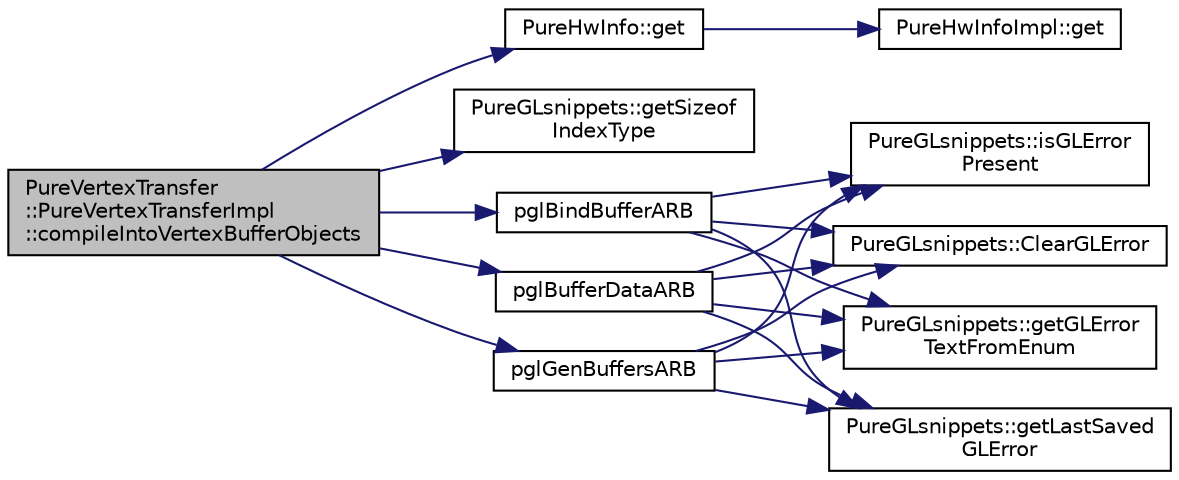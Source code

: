 digraph "PureVertexTransfer::PureVertexTransferImpl::compileIntoVertexBufferObjects"
{
 // LATEX_PDF_SIZE
  edge [fontname="Helvetica",fontsize="10",labelfontname="Helvetica",labelfontsize="10"];
  node [fontname="Helvetica",fontsize="10",shape=record];
  rankdir="LR";
  Node1 [label="PureVertexTransfer\l::PureVertexTransferImpl\l::compileIntoVertexBufferObjects",height=0.2,width=0.4,color="black", fillcolor="grey75", style="filled", fontcolor="black",tooltip="Compiles geometry into VBOs."];
  Node1 -> Node2 [color="midnightblue",fontsize="10",style="solid",fontname="Helvetica"];
  Node2 [label="PureHwInfo::get",height=0.2,width=0.4,color="black", fillcolor="white", style="filled",URL="$class_pure_hw_info.html#a5d801d548489e9f6c9a3485b8979af3f",tooltip="Gets the singleton instance."];
  Node2 -> Node3 [color="midnightblue",fontsize="10",style="solid",fontname="Helvetica"];
  Node3 [label="PureHwInfoImpl::get",height=0.2,width=0.4,color="black", fillcolor="white", style="filled",URL="$class_pure_hw_info_impl.html#a54faedd6ce3a5750139d457f4a8a22f2",tooltip="Gets the singleton instance."];
  Node1 -> Node4 [color="midnightblue",fontsize="10",style="solid",fontname="Helvetica"];
  Node4 [label="PureGLsnippets::getSizeof\lIndexType",height=0.2,width=0.4,color="black", fillcolor="white", style="filled",URL="$class_pure_g_lsnippets.html#a31230932d123f7cd4816e34c2062ead7",tooltip="Returns the size in Bytes of the given OpenGL index type."];
  Node1 -> Node5 [color="midnightblue",fontsize="10",style="solid",fontname="Helvetica"];
  Node5 [label="pglBindBufferARB",height=0.2,width=0.4,color="black", fillcolor="white", style="filled",URL="$_pure_g_lsafe_funcs_8cpp.html#ad591dc41097d14bf14d4645d353b1dd8",tooltip=" "];
  Node5 -> Node6 [color="midnightblue",fontsize="10",style="solid",fontname="Helvetica"];
  Node6 [label="PureGLsnippets::ClearGLError",height=0.2,width=0.4,color="black", fillcolor="white", style="filled",URL="$class_pure_g_lsnippets.html#a861a8137e889cc2e6dd0b81eee84a6c3",tooltip="Clears GL error state."];
  Node5 -> Node7 [color="midnightblue",fontsize="10",style="solid",fontname="Helvetica"];
  Node7 [label="PureGLsnippets::getGLError\lTextFromEnum",height=0.2,width=0.4,color="black", fillcolor="white", style="filled",URL="$class_pure_g_lsnippets.html#ac9c5e3570d082ea2c1f51b185e238641",tooltip="Gets the string representation of the given GL error."];
  Node5 -> Node8 [color="midnightblue",fontsize="10",style="solid",fontname="Helvetica"];
  Node8 [label="PureGLsnippets::getLastSaved\lGLError",height=0.2,width=0.4,color="black", fillcolor="white", style="filled",URL="$class_pure_g_lsnippets.html#a65daf410252a99c8a322fea26bd4caf1",tooltip="Gets the last saved GL error."];
  Node5 -> Node9 [color="midnightblue",fontsize="10",style="solid",fontname="Helvetica"];
  Node9 [label="PureGLsnippets::isGLError\lPresent",height=0.2,width=0.4,color="black", fillcolor="white", style="filled",URL="$class_pure_g_lsnippets.html#a9901675747b09835eb82ddbad3a91fa5",tooltip="Gets whether there is an error in OpenGL or not."];
  Node1 -> Node10 [color="midnightblue",fontsize="10",style="solid",fontname="Helvetica"];
  Node10 [label="pglBufferDataARB",height=0.2,width=0.4,color="black", fillcolor="white", style="filled",URL="$_pure_g_lsafe_funcs_8cpp.html#a94d4b13d96d837e53d8b8d02d2e3c05e",tooltip=" "];
  Node10 -> Node6 [color="midnightblue",fontsize="10",style="solid",fontname="Helvetica"];
  Node10 -> Node7 [color="midnightblue",fontsize="10",style="solid",fontname="Helvetica"];
  Node10 -> Node8 [color="midnightblue",fontsize="10",style="solid",fontname="Helvetica"];
  Node10 -> Node9 [color="midnightblue",fontsize="10",style="solid",fontname="Helvetica"];
  Node1 -> Node11 [color="midnightblue",fontsize="10",style="solid",fontname="Helvetica"];
  Node11 [label="pglGenBuffersARB",height=0.2,width=0.4,color="black", fillcolor="white", style="filled",URL="$_pure_g_lsafe_funcs_8cpp.html#ae3a3699796e3e9163544f75fbe0084af",tooltip=" "];
  Node11 -> Node6 [color="midnightblue",fontsize="10",style="solid",fontname="Helvetica"];
  Node11 -> Node7 [color="midnightblue",fontsize="10",style="solid",fontname="Helvetica"];
  Node11 -> Node8 [color="midnightblue",fontsize="10",style="solid",fontname="Helvetica"];
  Node11 -> Node9 [color="midnightblue",fontsize="10",style="solid",fontname="Helvetica"];
}
